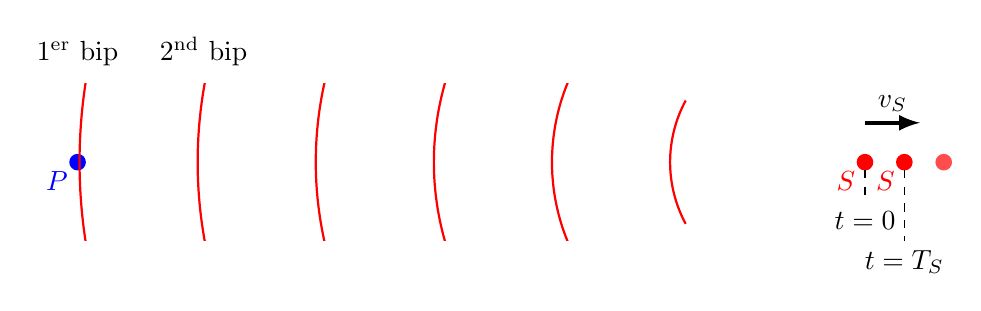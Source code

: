 \begin{tikzpicture}[scale=1]

% Centre
\coordinate (P)  at (-10,0);
\fill[blue] (P) circle (3pt)node[below left]{$P$};

% Centre
\coordinate (S)  at (0,0);
\fill[red] (S) circle (3pt) node[below left]{$S$};



\draw[->,>=latex,ultra thick] (0,0.5)--+(0.7,0) node[midway, above] {$v_S$};

\def\v{0.5}

\coordinate (SS)  at (0.5,0);
\fill[red] (SS) circle (3pt) node[below left]{$S$};
\fill[red!70] (1,0) circle (3pt);

\begin{scope}
    \clip (-10.5,-1) rectangle (-0.5,1);
% Les arcs
\foreach \r in {10.65,...,1} {
  \draw[red,thick] ({-(1+\v)*\r},0) arc (0:30-\r:-\r cm);
  \draw[red,thick] ({-(1+\v)*\r},0) arc (0:-30+\r:-\r cm);
}
\end{scope}

\node[above] at (-10,1.1)  {$1^{\text{er}}$ bip};
\node[above] at (-8.4,1.1)  {$2^{\text{nd}}$ bip};

\node[below] at (0,-0.5)  {$t=0$};
\node[below] at (\v,-1)  {$t=T_S$};

\draw [dashed] (0,-0.1)--(0,-0.5);
\draw [dashed] (\v,-0.1)--(\v,-1);

\end{tikzpicture}
